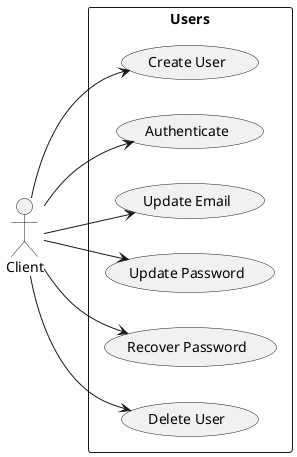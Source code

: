 @startuml
left to right direction

actor "Client" as client

rectangle Users{
    usecase "Create User" as UC1
    usecase "Authenticate" as UC2
    usecase "Update Email" as UC3
    usecase "Update Password" as UC4
    usecase "Recover Password" as UC5
    usecase "Delete User" as UC6
}

client -->  UC1
client -->  UC2
client -->  UC3
client -->  UC4
client -->  UC5
client -->  UC6

@enduml